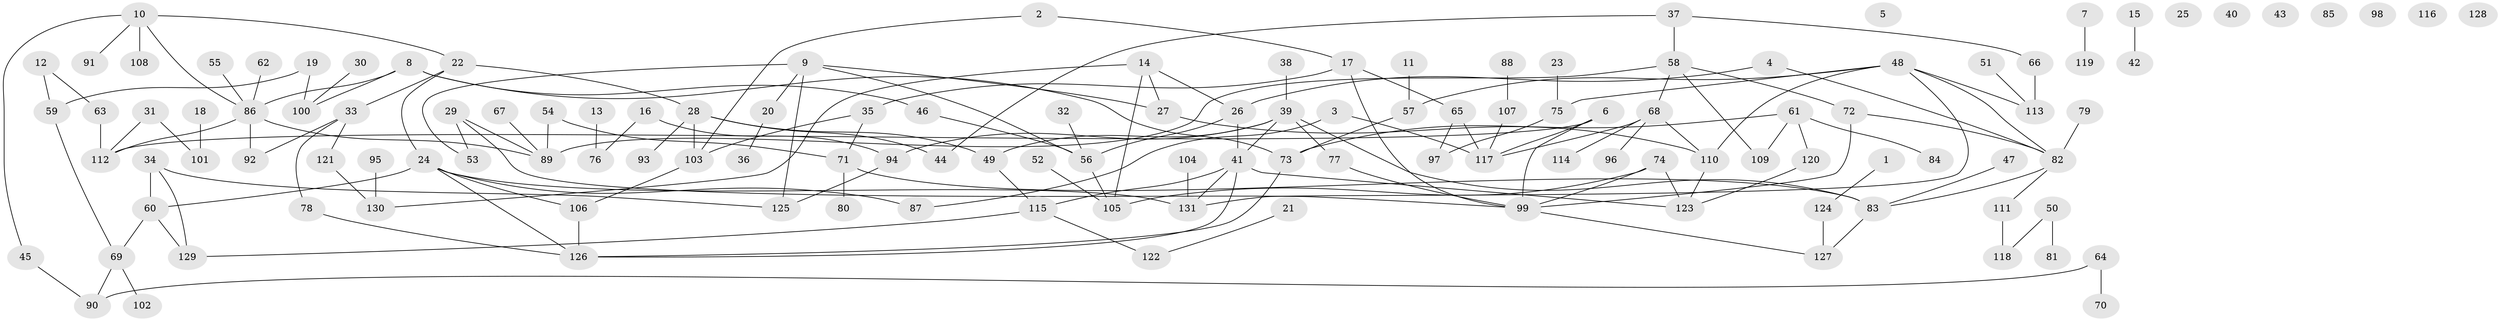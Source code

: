 // Generated by graph-tools (version 1.1) at 2025/13/03/09/25 04:13:03]
// undirected, 131 vertices, 165 edges
graph export_dot {
graph [start="1"]
  node [color=gray90,style=filled];
  1;
  2;
  3;
  4;
  5;
  6;
  7;
  8;
  9;
  10;
  11;
  12;
  13;
  14;
  15;
  16;
  17;
  18;
  19;
  20;
  21;
  22;
  23;
  24;
  25;
  26;
  27;
  28;
  29;
  30;
  31;
  32;
  33;
  34;
  35;
  36;
  37;
  38;
  39;
  40;
  41;
  42;
  43;
  44;
  45;
  46;
  47;
  48;
  49;
  50;
  51;
  52;
  53;
  54;
  55;
  56;
  57;
  58;
  59;
  60;
  61;
  62;
  63;
  64;
  65;
  66;
  67;
  68;
  69;
  70;
  71;
  72;
  73;
  74;
  75;
  76;
  77;
  78;
  79;
  80;
  81;
  82;
  83;
  84;
  85;
  86;
  87;
  88;
  89;
  90;
  91;
  92;
  93;
  94;
  95;
  96;
  97;
  98;
  99;
  100;
  101;
  102;
  103;
  104;
  105;
  106;
  107;
  108;
  109;
  110;
  111;
  112;
  113;
  114;
  115;
  116;
  117;
  118;
  119;
  120;
  121;
  122;
  123;
  124;
  125;
  126;
  127;
  128;
  129;
  130;
  131;
  1 -- 124;
  2 -- 17;
  2 -- 103;
  3 -- 87;
  3 -- 117;
  4 -- 26;
  4 -- 82;
  6 -- 99;
  6 -- 112;
  6 -- 117;
  7 -- 119;
  8 -- 46;
  8 -- 73;
  8 -- 86;
  8 -- 100;
  9 -- 20;
  9 -- 27;
  9 -- 53;
  9 -- 56;
  9 -- 125;
  10 -- 22;
  10 -- 45;
  10 -- 86;
  10 -- 91;
  10 -- 108;
  11 -- 57;
  12 -- 59;
  12 -- 63;
  13 -- 76;
  14 -- 26;
  14 -- 27;
  14 -- 105;
  14 -- 130;
  15 -- 42;
  16 -- 76;
  16 -- 94;
  17 -- 35;
  17 -- 65;
  17 -- 99;
  18 -- 101;
  19 -- 59;
  19 -- 100;
  20 -- 36;
  21 -- 122;
  22 -- 24;
  22 -- 28;
  22 -- 33;
  23 -- 75;
  24 -- 60;
  24 -- 87;
  24 -- 106;
  24 -- 126;
  24 -- 131;
  26 -- 41;
  26 -- 56;
  27 -- 110;
  28 -- 44;
  28 -- 49;
  28 -- 93;
  28 -- 103;
  29 -- 53;
  29 -- 89;
  29 -- 99;
  30 -- 100;
  31 -- 101;
  31 -- 112;
  32 -- 56;
  33 -- 78;
  33 -- 92;
  33 -- 121;
  34 -- 60;
  34 -- 125;
  34 -- 129;
  35 -- 71;
  35 -- 103;
  37 -- 44;
  37 -- 58;
  37 -- 66;
  38 -- 39;
  39 -- 41;
  39 -- 49;
  39 -- 77;
  39 -- 83;
  39 -- 94;
  41 -- 115;
  41 -- 123;
  41 -- 126;
  41 -- 131;
  45 -- 90;
  46 -- 56;
  47 -- 83;
  48 -- 57;
  48 -- 75;
  48 -- 82;
  48 -- 110;
  48 -- 113;
  48 -- 131;
  49 -- 115;
  50 -- 81;
  50 -- 118;
  51 -- 113;
  52 -- 105;
  54 -- 71;
  54 -- 89;
  55 -- 86;
  56 -- 105;
  57 -- 73;
  58 -- 68;
  58 -- 72;
  58 -- 89;
  58 -- 109;
  59 -- 69;
  60 -- 69;
  60 -- 129;
  61 -- 73;
  61 -- 84;
  61 -- 109;
  61 -- 120;
  62 -- 86;
  63 -- 112;
  64 -- 70;
  64 -- 90;
  65 -- 97;
  65 -- 117;
  66 -- 113;
  67 -- 89;
  68 -- 96;
  68 -- 110;
  68 -- 114;
  68 -- 117;
  69 -- 90;
  69 -- 102;
  71 -- 80;
  71 -- 83;
  72 -- 82;
  72 -- 99;
  73 -- 126;
  74 -- 99;
  74 -- 105;
  74 -- 123;
  75 -- 97;
  77 -- 99;
  78 -- 126;
  79 -- 82;
  82 -- 83;
  82 -- 111;
  83 -- 127;
  86 -- 89;
  86 -- 92;
  86 -- 112;
  88 -- 107;
  94 -- 125;
  95 -- 130;
  99 -- 127;
  103 -- 106;
  104 -- 131;
  106 -- 126;
  107 -- 117;
  110 -- 123;
  111 -- 118;
  115 -- 122;
  115 -- 129;
  120 -- 123;
  121 -- 130;
  124 -- 127;
}
